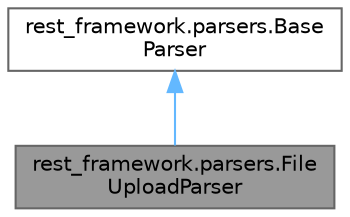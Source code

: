 digraph "rest_framework.parsers.FileUploadParser"
{
 // LATEX_PDF_SIZE
  bgcolor="transparent";
  edge [fontname=Helvetica,fontsize=10,labelfontname=Helvetica,labelfontsize=10];
  node [fontname=Helvetica,fontsize=10,shape=box,height=0.2,width=0.4];
  Node1 [id="Node000001",label="rest_framework.parsers.File\lUploadParser",height=0.2,width=0.4,color="gray40", fillcolor="grey60", style="filled", fontcolor="black",tooltip=" "];
  Node2 -> Node1 [id="edge2_Node000001_Node000002",dir="back",color="steelblue1",style="solid",tooltip=" "];
  Node2 [id="Node000002",label="rest_framework.parsers.Base\lParser",height=0.2,width=0.4,color="gray40", fillcolor="white", style="filled",URL="$classrest__framework_1_1parsers_1_1BaseParser.html",tooltip=" "];
}
